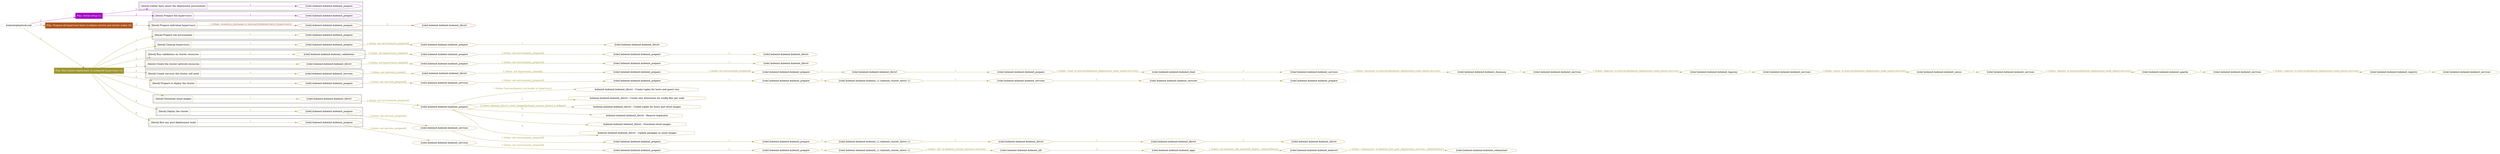 digraph {
	graph [concentrate=true ordering=in rankdir=LR ratio=fill]
	edge [esep=5 sep=10]
	"kubeinit/playbook.yml" [id=root_node style=dotted]
	play_a981d14f [label="Play: Initial setup (1)" color="#a705c7" fontcolor="#ffffff" id=play_a981d14f shape=box style=filled tooltip=localhost]
	"kubeinit/playbook.yml" -> play_a981d14f [label="1 " color="#a705c7" fontcolor="#a705c7" id=edge_689a4a62 labeltooltip="1 " tooltip="1 "]
	subgraph "kubeinit.kubeinit.kubeinit_prepare" {
		role_bfade800 [label="[role] kubeinit.kubeinit.kubeinit_prepare" color="#a705c7" id=role_bfade800 tooltip="kubeinit.kubeinit.kubeinit_prepare"]
	}
	subgraph "kubeinit.kubeinit.kubeinit_prepare" {
		role_5c2383d9 [label="[role] kubeinit.kubeinit.kubeinit_prepare" color="#a705c7" id=role_5c2383d9 tooltip="kubeinit.kubeinit.kubeinit_prepare"]
	}
	subgraph "Play: Initial setup (1)" {
		play_a981d14f -> block_0977ac97 [label=1 color="#a705c7" fontcolor="#a705c7" id=edge_7be78553 labeltooltip=1 tooltip=1]
		subgraph cluster_block_0977ac97 {
			block_0977ac97 [label="[block] Gather facts about the deployment environment" color="#a705c7" id=block_0977ac97 labeltooltip="Gather facts about the deployment environment" shape=box tooltip="Gather facts about the deployment environment"]
			block_0977ac97 -> role_bfade800 [label="1 " color="#a705c7" fontcolor="#a705c7" id=edge_4623c0ad labeltooltip="1 " tooltip="1 "]
		}
		play_a981d14f -> block_9198fc9c [label=2 color="#a705c7" fontcolor="#a705c7" id=edge_839346a3 labeltooltip=2 tooltip=2]
		subgraph cluster_block_9198fc9c {
			block_9198fc9c [label="[block] Prepare the hypervisors" color="#a705c7" id=block_9198fc9c labeltooltip="Prepare the hypervisors" shape=box tooltip="Prepare the hypervisors"]
			block_9198fc9c -> role_5c2383d9 [label="1 " color="#a705c7" fontcolor="#a705c7" id=edge_6f96dd73 labeltooltip="1 " tooltip="1 "]
		}
	}
	play_a80dada6 [label="Play: Prepare all hypervisor hosts to deploy service and cluster nodes (0)" color="#af551d" fontcolor="#ffffff" id=play_a80dada6 shape=box style=filled tooltip="Play: Prepare all hypervisor hosts to deploy service and cluster nodes (0)"]
	"kubeinit/playbook.yml" -> play_a80dada6 [label="2 " color="#af551d" fontcolor="#af551d" id=edge_2b0fc7d1 labeltooltip="2 " tooltip="2 "]
	subgraph "kubeinit.kubeinit.kubeinit_libvirt" {
		role_6629bfef [label="[role] kubeinit.kubeinit.kubeinit_libvirt" color="#af551d" id=role_6629bfef tooltip="kubeinit.kubeinit.kubeinit_libvirt"]
	}
	subgraph "kubeinit.kubeinit.kubeinit_prepare" {
		role_6b6830bf [label="[role] kubeinit.kubeinit.kubeinit_prepare" color="#af551d" id=role_6b6830bf tooltip="kubeinit.kubeinit.kubeinit_prepare"]
		role_6b6830bf -> role_6629bfef [label="1 " color="#af551d" fontcolor="#af551d" id=edge_f033f645 labeltooltip="1 " tooltip="1 "]
	}
	subgraph "Play: Prepare all hypervisor hosts to deploy service and cluster nodes (0)" {
		play_a80dada6 -> block_9c71f398 [label=1 color="#af551d" fontcolor="#af551d" id=edge_c798607e labeltooltip=1 tooltip=1]
		subgraph cluster_block_9c71f398 {
			block_9c71f398 [label="[block] Prepare individual hypervisors" color="#af551d" id=block_9c71f398 labeltooltip="Prepare individual hypervisors" shape=box tooltip="Prepare individual hypervisors"]
			block_9c71f398 -> role_6b6830bf [label="1 [when: inventory_hostname in hostvars['kubeinit-facts'].hypervisors]" color="#af551d" fontcolor="#af551d" id=edge_4c55a4d3 labeltooltip="1 [when: inventory_hostname in hostvars['kubeinit-facts'].hypervisors]" tooltip="1 [when: inventory_hostname in hostvars['kubeinit-facts'].hypervisors]"]
		}
	}
	play_4bdcff68 [label="Play: Run cluster deployment on prepared hypervisors (1)" color="#9e962e" fontcolor="#ffffff" id=play_4bdcff68 shape=box style=filled tooltip=localhost]
	"kubeinit/playbook.yml" -> play_4bdcff68 [label="3 " color="#9e962e" fontcolor="#9e962e" id=edge_6a5fc37b labeltooltip="3 " tooltip="3 "]
	subgraph "kubeinit.kubeinit.kubeinit_prepare" {
		role_1f47051b [label="[role] kubeinit.kubeinit.kubeinit_prepare" color="#9e962e" id=role_1f47051b tooltip="kubeinit.kubeinit.kubeinit_prepare"]
	}
	subgraph "kubeinit.kubeinit.kubeinit_libvirt" {
		role_e46f2770 [label="[role] kubeinit.kubeinit.kubeinit_libvirt" color="#9e962e" id=role_e46f2770 tooltip="kubeinit.kubeinit.kubeinit_libvirt"]
	}
	subgraph "kubeinit.kubeinit.kubeinit_prepare" {
		role_df3f74f2 [label="[role] kubeinit.kubeinit.kubeinit_prepare" color="#9e962e" id=role_df3f74f2 tooltip="kubeinit.kubeinit.kubeinit_prepare"]
		role_df3f74f2 -> role_e46f2770 [label="1 " color="#9e962e" fontcolor="#9e962e" id=edge_82ba7038 labeltooltip="1 " tooltip="1 "]
	}
	subgraph "kubeinit.kubeinit.kubeinit_prepare" {
		role_f6903283 [label="[role] kubeinit.kubeinit.kubeinit_prepare" color="#9e962e" id=role_f6903283 tooltip="kubeinit.kubeinit.kubeinit_prepare"]
		role_f6903283 -> role_df3f74f2 [label="1 [when: not environment_prepared]" color="#9e962e" fontcolor="#9e962e" id=edge_8fc15294 labeltooltip="1 [when: not environment_prepared]" tooltip="1 [when: not environment_prepared]"]
	}
	subgraph "kubeinit.kubeinit.kubeinit_libvirt" {
		role_05f26e0d [label="[role] kubeinit.kubeinit.kubeinit_libvirt" color="#9e962e" id=role_05f26e0d tooltip="kubeinit.kubeinit.kubeinit_libvirt"]
	}
	subgraph "kubeinit.kubeinit.kubeinit_prepare" {
		role_6579c171 [label="[role] kubeinit.kubeinit.kubeinit_prepare" color="#9e962e" id=role_6579c171 tooltip="kubeinit.kubeinit.kubeinit_prepare"]
		role_6579c171 -> role_05f26e0d [label="1 " color="#9e962e" fontcolor="#9e962e" id=edge_a091b065 labeltooltip="1 " tooltip="1 "]
	}
	subgraph "kubeinit.kubeinit.kubeinit_prepare" {
		role_9d4833fa [label="[role] kubeinit.kubeinit.kubeinit_prepare" color="#9e962e" id=role_9d4833fa tooltip="kubeinit.kubeinit.kubeinit_prepare"]
		role_9d4833fa -> role_6579c171 [label="1 [when: not environment_prepared]" color="#9e962e" fontcolor="#9e962e" id=edge_81273422 labeltooltip="1 [when: not environment_prepared]" tooltip="1 [when: not environment_prepared]"]
	}
	subgraph "kubeinit.kubeinit.kubeinit_validations" {
		role_a0d99110 [label="[role] kubeinit.kubeinit.kubeinit_validations" color="#9e962e" id=role_a0d99110 tooltip="kubeinit.kubeinit.kubeinit_validations"]
		role_a0d99110 -> role_9d4833fa [label="1 [when: not hypervisors_cleaned]" color="#9e962e" fontcolor="#9e962e" id=edge_409aff20 labeltooltip="1 [when: not hypervisors_cleaned]" tooltip="1 [when: not hypervisors_cleaned]"]
	}
	subgraph "kubeinit.kubeinit.kubeinit_libvirt" {
		role_3279d7ef [label="[role] kubeinit.kubeinit.kubeinit_libvirt" color="#9e962e" id=role_3279d7ef tooltip="kubeinit.kubeinit.kubeinit_libvirt"]
	}
	subgraph "kubeinit.kubeinit.kubeinit_prepare" {
		role_b8d92f85 [label="[role] kubeinit.kubeinit.kubeinit_prepare" color="#9e962e" id=role_b8d92f85 tooltip="kubeinit.kubeinit.kubeinit_prepare"]
		role_b8d92f85 -> role_3279d7ef [label="1 " color="#9e962e" fontcolor="#9e962e" id=edge_0ccd40df labeltooltip="1 " tooltip="1 "]
	}
	subgraph "kubeinit.kubeinit.kubeinit_prepare" {
		role_2cb5729e [label="[role] kubeinit.kubeinit.kubeinit_prepare" color="#9e962e" id=role_2cb5729e tooltip="kubeinit.kubeinit.kubeinit_prepare"]
		role_2cb5729e -> role_b8d92f85 [label="1 [when: not environment_prepared]" color="#9e962e" fontcolor="#9e962e" id=edge_20cb39b6 labeltooltip="1 [when: not environment_prepared]" tooltip="1 [when: not environment_prepared]"]
	}
	subgraph "kubeinit.kubeinit.kubeinit_libvirt" {
		role_716f9f47 [label="[role] kubeinit.kubeinit.kubeinit_libvirt" color="#9e962e" id=role_716f9f47 tooltip="kubeinit.kubeinit.kubeinit_libvirt"]
		role_716f9f47 -> role_2cb5729e [label="1 [when: not hypervisors_cleaned]" color="#9e962e" fontcolor="#9e962e" id=edge_0bb60904 labeltooltip="1 [when: not hypervisors_cleaned]" tooltip="1 [when: not hypervisors_cleaned]"]
	}
	subgraph "kubeinit.kubeinit.kubeinit_services" {
		role_99000c62 [label="[role] kubeinit.kubeinit.kubeinit_services" color="#9e962e" id=role_99000c62 tooltip="kubeinit.kubeinit.kubeinit_services"]
	}
	subgraph "kubeinit.kubeinit.kubeinit_registry" {
		role_d8d840e7 [label="[role] kubeinit.kubeinit.kubeinit_registry" color="#9e962e" id=role_d8d840e7 tooltip="kubeinit.kubeinit.kubeinit_registry"]
		role_d8d840e7 -> role_99000c62 [label="1 " color="#9e962e" fontcolor="#9e962e" id=edge_620e1dbe labeltooltip="1 " tooltip="1 "]
	}
	subgraph "kubeinit.kubeinit.kubeinit_services" {
		role_55d9ba03 [label="[role] kubeinit.kubeinit.kubeinit_services" color="#9e962e" id=role_55d9ba03 tooltip="kubeinit.kubeinit.kubeinit_services"]
		role_55d9ba03 -> role_d8d840e7 [label="1 [when: 'registry' in hostvars[kubeinit_deployment_node_name].services]" color="#9e962e" fontcolor="#9e962e" id=edge_d3a60303 labeltooltip="1 [when: 'registry' in hostvars[kubeinit_deployment_node_name].services]" tooltip="1 [when: 'registry' in hostvars[kubeinit_deployment_node_name].services]"]
	}
	subgraph "kubeinit.kubeinit.kubeinit_apache" {
		role_644242a1 [label="[role] kubeinit.kubeinit.kubeinit_apache" color="#9e962e" id=role_644242a1 tooltip="kubeinit.kubeinit.kubeinit_apache"]
		role_644242a1 -> role_55d9ba03 [label="1 " color="#9e962e" fontcolor="#9e962e" id=edge_c31ab0cc labeltooltip="1 " tooltip="1 "]
	}
	subgraph "kubeinit.kubeinit.kubeinit_services" {
		role_2852e435 [label="[role] kubeinit.kubeinit.kubeinit_services" color="#9e962e" id=role_2852e435 tooltip="kubeinit.kubeinit.kubeinit_services"]
		role_2852e435 -> role_644242a1 [label="1 [when: 'apache' in hostvars[kubeinit_deployment_node_name].services]" color="#9e962e" fontcolor="#9e962e" id=edge_99f7368f labeltooltip="1 [when: 'apache' in hostvars[kubeinit_deployment_node_name].services]" tooltip="1 [when: 'apache' in hostvars[kubeinit_deployment_node_name].services]"]
	}
	subgraph "kubeinit.kubeinit.kubeinit_nexus" {
		role_ef85c3e6 [label="[role] kubeinit.kubeinit.kubeinit_nexus" color="#9e962e" id=role_ef85c3e6 tooltip="kubeinit.kubeinit.kubeinit_nexus"]
		role_ef85c3e6 -> role_2852e435 [label="1 " color="#9e962e" fontcolor="#9e962e" id=edge_f69e87ff labeltooltip="1 " tooltip="1 "]
	}
	subgraph "kubeinit.kubeinit.kubeinit_services" {
		role_04a9035b [label="[role] kubeinit.kubeinit.kubeinit_services" color="#9e962e" id=role_04a9035b tooltip="kubeinit.kubeinit.kubeinit_services"]
		role_04a9035b -> role_ef85c3e6 [label="1 [when: 'nexus' in hostvars[kubeinit_deployment_node_name].services]" color="#9e962e" fontcolor="#9e962e" id=edge_5bac4f54 labeltooltip="1 [when: 'nexus' in hostvars[kubeinit_deployment_node_name].services]" tooltip="1 [when: 'nexus' in hostvars[kubeinit_deployment_node_name].services]"]
	}
	subgraph "kubeinit.kubeinit.kubeinit_haproxy" {
		role_777f385f [label="[role] kubeinit.kubeinit.kubeinit_haproxy" color="#9e962e" id=role_777f385f tooltip="kubeinit.kubeinit.kubeinit_haproxy"]
		role_777f385f -> role_04a9035b [label="1 " color="#9e962e" fontcolor="#9e962e" id=edge_e091d93f labeltooltip="1 " tooltip="1 "]
	}
	subgraph "kubeinit.kubeinit.kubeinit_services" {
		role_ba6990bc [label="[role] kubeinit.kubeinit.kubeinit_services" color="#9e962e" id=role_ba6990bc tooltip="kubeinit.kubeinit.kubeinit_services"]
		role_ba6990bc -> role_777f385f [label="1 [when: 'haproxy' in hostvars[kubeinit_deployment_node_name].services]" color="#9e962e" fontcolor="#9e962e" id=edge_310410b8 labeltooltip="1 [when: 'haproxy' in hostvars[kubeinit_deployment_node_name].services]" tooltip="1 [when: 'haproxy' in hostvars[kubeinit_deployment_node_name].services]"]
	}
	subgraph "kubeinit.kubeinit.kubeinit_dnsmasq" {
		role_7919b817 [label="[role] kubeinit.kubeinit.kubeinit_dnsmasq" color="#9e962e" id=role_7919b817 tooltip="kubeinit.kubeinit.kubeinit_dnsmasq"]
		role_7919b817 -> role_ba6990bc [label="1 " color="#9e962e" fontcolor="#9e962e" id=edge_9762b65a labeltooltip="1 " tooltip="1 "]
	}
	subgraph "kubeinit.kubeinit.kubeinit_services" {
		role_31069ffa [label="[role] kubeinit.kubeinit.kubeinit_services" color="#9e962e" id=role_31069ffa tooltip="kubeinit.kubeinit.kubeinit_services"]
		role_31069ffa -> role_7919b817 [label="1 [when: 'dnsmasq' in hostvars[kubeinit_deployment_node_name].services]" color="#9e962e" fontcolor="#9e962e" id=edge_dc7e9bc1 labeltooltip="1 [when: 'dnsmasq' in hostvars[kubeinit_deployment_node_name].services]" tooltip="1 [when: 'dnsmasq' in hostvars[kubeinit_deployment_node_name].services]"]
	}
	subgraph "kubeinit.kubeinit.kubeinit_bind" {
		role_9c25b1a8 [label="[role] kubeinit.kubeinit.kubeinit_bind" color="#9e962e" id=role_9c25b1a8 tooltip="kubeinit.kubeinit.kubeinit_bind"]
		role_9c25b1a8 -> role_31069ffa [label="1 " color="#9e962e" fontcolor="#9e962e" id=edge_2071c90c labeltooltip="1 " tooltip="1 "]
	}
	subgraph "kubeinit.kubeinit.kubeinit_prepare" {
		role_b4a62349 [label="[role] kubeinit.kubeinit.kubeinit_prepare" color="#9e962e" id=role_b4a62349 tooltip="kubeinit.kubeinit.kubeinit_prepare"]
		role_b4a62349 -> role_9c25b1a8 [label="1 [when: 'bind' in hostvars[kubeinit_deployment_node_name].services]" color="#9e962e" fontcolor="#9e962e" id=edge_8dfef005 labeltooltip="1 [when: 'bind' in hostvars[kubeinit_deployment_node_name].services]" tooltip="1 [when: 'bind' in hostvars[kubeinit_deployment_node_name].services]"]
	}
	subgraph "kubeinit.kubeinit.kubeinit_libvirt" {
		role_ba1ae463 [label="[role] kubeinit.kubeinit.kubeinit_libvirt" color="#9e962e" id=role_ba1ae463 tooltip="kubeinit.kubeinit.kubeinit_libvirt"]
		role_ba1ae463 -> role_b4a62349 [label="1 " color="#9e962e" fontcolor="#9e962e" id=edge_7b5386f0 labeltooltip="1 " tooltip="1 "]
	}
	subgraph "kubeinit.kubeinit.kubeinit_prepare" {
		role_8bc33247 [label="[role] kubeinit.kubeinit.kubeinit_prepare" color="#9e962e" id=role_8bc33247 tooltip="kubeinit.kubeinit.kubeinit_prepare"]
		role_8bc33247 -> role_ba1ae463 [label="1 " color="#9e962e" fontcolor="#9e962e" id=edge_347d5e3d labeltooltip="1 " tooltip="1 "]
	}
	subgraph "kubeinit.kubeinit.kubeinit_prepare" {
		role_2e3af6b3 [label="[role] kubeinit.kubeinit.kubeinit_prepare" color="#9e962e" id=role_2e3af6b3 tooltip="kubeinit.kubeinit.kubeinit_prepare"]
		role_2e3af6b3 -> role_8bc33247 [label="1 [when: not environment_prepared]" color="#9e962e" fontcolor="#9e962e" id=edge_7c8c9c96 labeltooltip="1 [when: not environment_prepared]" tooltip="1 [when: not environment_prepared]"]
	}
	subgraph "kubeinit.kubeinit.kubeinit_libvirt" {
		role_b26b90f8 [label="[role] kubeinit.kubeinit.kubeinit_libvirt" color="#9e962e" id=role_b26b90f8 tooltip="kubeinit.kubeinit.kubeinit_libvirt"]
		role_b26b90f8 -> role_2e3af6b3 [label="1 [when: not hypervisors_cleaned]" color="#9e962e" fontcolor="#9e962e" id=edge_a44d1f55 labeltooltip="1 [when: not hypervisors_cleaned]" tooltip="1 [when: not hypervisors_cleaned]"]
	}
	subgraph "kubeinit.kubeinit.kubeinit_services" {
		role_d05f73f3 [label="[role] kubeinit.kubeinit.kubeinit_services" color="#9e962e" id=role_d05f73f3 tooltip="kubeinit.kubeinit.kubeinit_services"]
		role_d05f73f3 -> role_b26b90f8 [label="1 [when: not network_created]" color="#9e962e" fontcolor="#9e962e" id=edge_9a34d661 labeltooltip="1 [when: not network_created]" tooltip="1 [when: not network_created]"]
	}
	subgraph "kubeinit.kubeinit.kubeinit_prepare" {
		role_53d9d784 [label="[role] kubeinit.kubeinit.kubeinit_prepare" color="#9e962e" id=role_53d9d784 tooltip="kubeinit.kubeinit.kubeinit_prepare"]
	}
	subgraph "kubeinit.kubeinit.kubeinit_services" {
		role_ed61da20 [label="[role] kubeinit.kubeinit.kubeinit_services" color="#9e962e" id=role_ed61da20 tooltip="kubeinit.kubeinit.kubeinit_services"]
		role_ed61da20 -> role_53d9d784 [label="1 " color="#9e962e" fontcolor="#9e962e" id=edge_96fabaf9 labeltooltip="1 " tooltip="1 "]
	}
	subgraph "kubeinit.kubeinit.kubeinit_services" {
		role_675d006a [label="[role] kubeinit.kubeinit.kubeinit_services" color="#9e962e" id=role_675d006a tooltip="kubeinit.kubeinit.kubeinit_services"]
		role_675d006a -> role_ed61da20 [label="1 " color="#9e962e" fontcolor="#9e962e" id=edge_efffbd79 labeltooltip="1 " tooltip="1 "]
	}
	subgraph "kubeinit.kubeinit.kubeinit_{{ kubeinit_cluster_distro }}" {
		role_2bb3eb5d [label="[role] kubeinit.kubeinit.kubeinit_{{ kubeinit_cluster_distro }}" color="#9e962e" id=role_2bb3eb5d tooltip="kubeinit.kubeinit.kubeinit_{{ kubeinit_cluster_distro }}"]
		role_2bb3eb5d -> role_675d006a [label="1 " color="#9e962e" fontcolor="#9e962e" id=edge_19afedb4 labeltooltip="1 " tooltip="1 "]
	}
	subgraph "kubeinit.kubeinit.kubeinit_prepare" {
		role_1e234542 [label="[role] kubeinit.kubeinit.kubeinit_prepare" color="#9e962e" id=role_1e234542 tooltip="kubeinit.kubeinit.kubeinit_prepare"]
		role_1e234542 -> role_2bb3eb5d [label="1 " color="#9e962e" fontcolor="#9e962e" id=edge_72479907 labeltooltip="1 " tooltip="1 "]
	}
	subgraph "kubeinit.kubeinit.kubeinit_prepare" {
		role_edade242 [label="[role] kubeinit.kubeinit.kubeinit_prepare" color="#9e962e" id=role_edade242 tooltip="kubeinit.kubeinit.kubeinit_prepare"]
		role_edade242 -> role_1e234542 [label="1 " color="#9e962e" fontcolor="#9e962e" id=edge_02ad8aba labeltooltip="1 " tooltip="1 "]
	}
	subgraph "kubeinit.kubeinit.kubeinit_services" {
		role_ef4ecfa6 [label="[role] kubeinit.kubeinit.kubeinit_services" color="#9e962e" id=role_ef4ecfa6 tooltip="kubeinit.kubeinit.kubeinit_services"]
		role_ef4ecfa6 -> role_edade242 [label="1 [when: not environment_prepared]" color="#9e962e" fontcolor="#9e962e" id=edge_a203b731 labeltooltip="1 [when: not environment_prepared]" tooltip="1 [when: not environment_prepared]"]
	}
	subgraph "kubeinit.kubeinit.kubeinit_prepare" {
		role_37c4acb2 [label="[role] kubeinit.kubeinit.kubeinit_prepare" color="#9e962e" id=role_37c4acb2 tooltip="kubeinit.kubeinit.kubeinit_prepare"]
		role_37c4acb2 -> role_ef4ecfa6 [label="1 [when: not services_prepared]" color="#9e962e" fontcolor="#9e962e" id=edge_c5634179 labeltooltip="1 [when: not services_prepared]" tooltip="1 [when: not services_prepared]"]
	}
	subgraph "kubeinit.kubeinit.kubeinit_prepare" {
		role_d75ce7f3 [label="[role] kubeinit.kubeinit.kubeinit_prepare" color="#9e962e" id=role_d75ce7f3 tooltip="kubeinit.kubeinit.kubeinit_prepare"]
		task_c2ea7c3c [label="kubeinit.kubeinit.kubeinit_libvirt : Create tuples for hosts and guest vms" color="#9e962e" id=task_c2ea7c3c shape=octagon tooltip="kubeinit.kubeinit.kubeinit_libvirt : Create tuples for hosts and guest vms"]
		role_d75ce7f3 -> task_c2ea7c3c [label="1 [when: hostvars[guest_vm].target in hypervisor]" color="#9e962e" fontcolor="#9e962e" id=edge_5d566c77 labeltooltip="1 [when: hostvars[guest_vm].target in hypervisor]" tooltip="1 [when: hostvars[guest_vm].target in hypervisor]"]
		task_b0c52556 [label="kubeinit.kubeinit.kubeinit_libvirt : Create new directories for config files per node" color="#9e962e" id=task_b0c52556 shape=octagon tooltip="kubeinit.kubeinit.kubeinit_libvirt : Create new directories for config files per node"]
		role_d75ce7f3 -> task_b0c52556 [label="2 " color="#9e962e" fontcolor="#9e962e" id=edge_33e0cc7e labeltooltip="2 " tooltip="2 "]
		task_f319d28f [label="kubeinit.kubeinit.kubeinit_libvirt : Create tuples for hosts and cloud images" color="#9e962e" id=task_f319d28f shape=octagon tooltip="kubeinit.kubeinit.kubeinit_libvirt : Create tuples for hosts and cloud images"]
		role_d75ce7f3 -> task_f319d28f [label="3 [when: kubeinit_libvirt_cloud_images[kubeinit_cluster_distro] is defined]" color="#9e962e" fontcolor="#9e962e" id=edge_8440027e labeltooltip="3 [when: kubeinit_libvirt_cloud_images[kubeinit_cluster_distro] is defined]" tooltip="3 [when: kubeinit_libvirt_cloud_images[kubeinit_cluster_distro] is defined]"]
		task_0547437a [label="kubeinit.kubeinit.kubeinit_libvirt : Remove duplicates" color="#9e962e" id=task_0547437a shape=octagon tooltip="kubeinit.kubeinit.kubeinit_libvirt : Remove duplicates"]
		role_d75ce7f3 -> task_0547437a [label="4 " color="#9e962e" fontcolor="#9e962e" id=edge_bf1b28aa labeltooltip="4 " tooltip="4 "]
		task_c9f42b1a [label="kubeinit.kubeinit.kubeinit_libvirt : Download cloud images" color="#9e962e" id=task_c9f42b1a shape=octagon tooltip="kubeinit.kubeinit.kubeinit_libvirt : Download cloud images"]
		role_d75ce7f3 -> task_c9f42b1a [label="5 " color="#9e962e" fontcolor="#9e962e" id=edge_ab193f8b labeltooltip="5 " tooltip="5 "]
		task_0560b2fc [label="kubeinit.kubeinit.kubeinit_libvirt : Update packages in cloud images" color="#9e962e" id=task_0560b2fc shape=octagon tooltip="kubeinit.kubeinit.kubeinit_libvirt : Update packages in cloud images"]
		role_d75ce7f3 -> task_0560b2fc [label="6 " color="#9e962e" fontcolor="#9e962e" id=edge_bebd528e labeltooltip="6 " tooltip="6 "]
	}
	subgraph "kubeinit.kubeinit.kubeinit_libvirt" {
		role_985600a8 [label="[role] kubeinit.kubeinit.kubeinit_libvirt" color="#9e962e" id=role_985600a8 tooltip="kubeinit.kubeinit.kubeinit_libvirt"]
		role_985600a8 -> role_d75ce7f3 [label="1 [when: not environment_prepared]" color="#9e962e" fontcolor="#9e962e" id=edge_fd982442 labeltooltip="1 [when: not environment_prepared]" tooltip="1 [when: not environment_prepared]"]
	}
	subgraph "kubeinit.kubeinit.kubeinit_libvirt" {
		role_b0e34cab [label="[role] kubeinit.kubeinit.kubeinit_libvirt" color="#9e962e" id=role_b0e34cab tooltip="kubeinit.kubeinit.kubeinit_libvirt"]
	}
	subgraph "kubeinit.kubeinit.kubeinit_libvirt" {
		role_a5b2e72a [label="[role] kubeinit.kubeinit.kubeinit_libvirt" color="#9e962e" id=role_a5b2e72a tooltip="kubeinit.kubeinit.kubeinit_libvirt"]
		role_a5b2e72a -> role_b0e34cab [label="1 " color="#9e962e" fontcolor="#9e962e" id=edge_4d934eac labeltooltip="1 " tooltip="1 "]
	}
	subgraph "kubeinit.kubeinit.kubeinit_libvirt" {
		role_96450e62 [label="[role] kubeinit.kubeinit.kubeinit_libvirt" color="#9e962e" id=role_96450e62 tooltip="kubeinit.kubeinit.kubeinit_libvirt"]
		role_96450e62 -> role_a5b2e72a [label="1 " color="#9e962e" fontcolor="#9e962e" id=edge_c716169d labeltooltip="1 " tooltip="1 "]
	}
	subgraph "kubeinit.kubeinit.kubeinit_{{ kubeinit_cluster_distro }}" {
		role_07612e15 [label="[role] kubeinit.kubeinit.kubeinit_{{ kubeinit_cluster_distro }}" color="#9e962e" id=role_07612e15 tooltip="kubeinit.kubeinit.kubeinit_{{ kubeinit_cluster_distro }}"]
		role_07612e15 -> role_96450e62 [label="1 " color="#9e962e" fontcolor="#9e962e" id=edge_746f8055 labeltooltip="1 " tooltip="1 "]
	}
	subgraph "kubeinit.kubeinit.kubeinit_prepare" {
		role_da3d4d73 [label="[role] kubeinit.kubeinit.kubeinit_prepare" color="#9e962e" id=role_da3d4d73 tooltip="kubeinit.kubeinit.kubeinit_prepare"]
		role_da3d4d73 -> role_07612e15 [label="1 " color="#9e962e" fontcolor="#9e962e" id=edge_9c5f377f labeltooltip="1 " tooltip="1 "]
	}
	subgraph "kubeinit.kubeinit.kubeinit_prepare" {
		role_e8faf91f [label="[role] kubeinit.kubeinit.kubeinit_prepare" color="#9e962e" id=role_e8faf91f tooltip="kubeinit.kubeinit.kubeinit_prepare"]
		role_e8faf91f -> role_da3d4d73 [label="1 " color="#9e962e" fontcolor="#9e962e" id=edge_14b36c5f labeltooltip="1 " tooltip="1 "]
	}
	subgraph "kubeinit.kubeinit.kubeinit_services" {
		role_386dbac3 [label="[role] kubeinit.kubeinit.kubeinit_services" color="#9e962e" id=role_386dbac3 tooltip="kubeinit.kubeinit.kubeinit_services"]
		role_386dbac3 -> role_e8faf91f [label="1 [when: not environment_prepared]" color="#9e962e" fontcolor="#9e962e" id=edge_e56b618e labeltooltip="1 [when: not environment_prepared]" tooltip="1 [when: not environment_prepared]"]
	}
	subgraph "kubeinit.kubeinit.kubeinit_prepare" {
		role_8469f424 [label="[role] kubeinit.kubeinit.kubeinit_prepare" color="#9e962e" id=role_8469f424 tooltip="kubeinit.kubeinit.kubeinit_prepare"]
		role_8469f424 -> role_386dbac3 [label="1 [when: not services_prepared]" color="#9e962e" fontcolor="#9e962e" id=edge_d691bb13 labeltooltip="1 [when: not services_prepared]" tooltip="1 [when: not services_prepared]"]
	}
	subgraph "kubeinit.kubeinit.kubeinit_submariner" {
		role_a9d8b740 [label="[role] kubeinit.kubeinit.kubeinit_submariner" color="#9e962e" id=role_a9d8b740 tooltip="kubeinit.kubeinit.kubeinit_submariner"]
	}
	subgraph "kubeinit.kubeinit.kubeinit_kubevirt" {
		role_c40a6612 [label="[role] kubeinit.kubeinit.kubeinit_kubevirt" color="#9e962e" id=role_c40a6612 tooltip="kubeinit.kubeinit.kubeinit_kubevirt"]
		role_c40a6612 -> role_a9d8b740 [label="1 [when: 'submariner' in kubeinit_fact_post_deployment_services | default(False)]" color="#9e962e" fontcolor="#9e962e" id=edge_ed28aed3 labeltooltip="1 [when: 'submariner' in kubeinit_fact_post_deployment_services | default(False)]" tooltip="1 [when: 'submariner' in kubeinit_fact_post_deployment_services | default(False)]"]
	}
	subgraph "kubeinit.kubeinit.kubeinit_apps" {
		role_eb2c0f80 [label="[role] kubeinit.kubeinit.kubeinit_apps" color="#9e962e" id=role_eb2c0f80 tooltip="kubeinit.kubeinit.kubeinit_apps"]
		role_eb2c0f80 -> role_c40a6612 [label="1 [when: not kubeinit_okd_openshift_deploy | default(False)]" color="#9e962e" fontcolor="#9e962e" id=edge_3a25b093 labeltooltip="1 [when: not kubeinit_okd_openshift_deploy | default(False)]" tooltip="1 [when: not kubeinit_okd_openshift_deploy | default(False)]"]
	}
	subgraph "kubeinit.kubeinit.kubeinit_nfs" {
		role_36ced2a0 [label="[role] kubeinit.kubeinit.kubeinit_nfs" color="#9e962e" id=role_36ced2a0 tooltip="kubeinit.kubeinit.kubeinit_nfs"]
		role_36ced2a0 -> role_eb2c0f80 [label="1 " color="#9e962e" fontcolor="#9e962e" id=edge_524d5b2b labeltooltip="1 " tooltip="1 "]
	}
	subgraph "kubeinit.kubeinit.kubeinit_{{ kubeinit_cluster_distro }}" {
		role_99cf174a [label="[role] kubeinit.kubeinit.kubeinit_{{ kubeinit_cluster_distro }}" color="#9e962e" id=role_99cf174a tooltip="kubeinit.kubeinit.kubeinit_{{ kubeinit_cluster_distro }}"]
		role_99cf174a -> role_36ced2a0 [label="1 [when: 'nfs' in kubeinit_cluster_hostvars.services]" color="#9e962e" fontcolor="#9e962e" id=edge_952bcb26 labeltooltip="1 [when: 'nfs' in kubeinit_cluster_hostvars.services]" tooltip="1 [when: 'nfs' in kubeinit_cluster_hostvars.services]"]
	}
	subgraph "kubeinit.kubeinit.kubeinit_prepare" {
		role_90fd671b [label="[role] kubeinit.kubeinit.kubeinit_prepare" color="#9e962e" id=role_90fd671b tooltip="kubeinit.kubeinit.kubeinit_prepare"]
		role_90fd671b -> role_99cf174a [label="1 " color="#9e962e" fontcolor="#9e962e" id=edge_1d2e213b labeltooltip="1 " tooltip="1 "]
	}
	subgraph "kubeinit.kubeinit.kubeinit_prepare" {
		role_6ced69fc [label="[role] kubeinit.kubeinit.kubeinit_prepare" color="#9e962e" id=role_6ced69fc tooltip="kubeinit.kubeinit.kubeinit_prepare"]
		role_6ced69fc -> role_90fd671b [label="1 " color="#9e962e" fontcolor="#9e962e" id=edge_c2ac0fd2 labeltooltip="1 " tooltip="1 "]
	}
	subgraph "kubeinit.kubeinit.kubeinit_services" {
		role_2c8c32ea [label="[role] kubeinit.kubeinit.kubeinit_services" color="#9e962e" id=role_2c8c32ea tooltip="kubeinit.kubeinit.kubeinit_services"]
		role_2c8c32ea -> role_6ced69fc [label="1 [when: not environment_prepared]" color="#9e962e" fontcolor="#9e962e" id=edge_01cf3be8 labeltooltip="1 [when: not environment_prepared]" tooltip="1 [when: not environment_prepared]"]
	}
	subgraph "kubeinit.kubeinit.kubeinit_prepare" {
		role_be88555e [label="[role] kubeinit.kubeinit.kubeinit_prepare" color="#9e962e" id=role_be88555e tooltip="kubeinit.kubeinit.kubeinit_prepare"]
		role_be88555e -> role_2c8c32ea [label="1 [when: not services_prepared]" color="#9e962e" fontcolor="#9e962e" id=edge_4b7f0769 labeltooltip="1 [when: not services_prepared]" tooltip="1 [when: not services_prepared]"]
	}
	subgraph "Play: Run cluster deployment on prepared hypervisors (1)" {
		play_4bdcff68 -> block_f5c106af [label=1 color="#9e962e" fontcolor="#9e962e" id=edge_bf3960ab labeltooltip=1 tooltip=1]
		subgraph cluster_block_f5c106af {
			block_f5c106af [label="[block] Prepare the environment" color="#9e962e" id=block_f5c106af labeltooltip="Prepare the environment" shape=box tooltip="Prepare the environment"]
			block_f5c106af -> role_1f47051b [label="1 " color="#9e962e" fontcolor="#9e962e" id=edge_22174b91 labeltooltip="1 " tooltip="1 "]
		}
		play_4bdcff68 -> block_f5b09539 [label=2 color="#9e962e" fontcolor="#9e962e" id=edge_16905b59 labeltooltip=2 tooltip=2]
		subgraph cluster_block_f5b09539 {
			block_f5b09539 [label="[block] Cleanup hypervisors" color="#9e962e" id=block_f5b09539 labeltooltip="Cleanup hypervisors" shape=box tooltip="Cleanup hypervisors"]
			block_f5b09539 -> role_f6903283 [label="1 " color="#9e962e" fontcolor="#9e962e" id=edge_62559a44 labeltooltip="1 " tooltip="1 "]
		}
		play_4bdcff68 -> block_0d6cbf7c [label=3 color="#9e962e" fontcolor="#9e962e" id=edge_569f5a03 labeltooltip=3 tooltip=3]
		subgraph cluster_block_0d6cbf7c {
			block_0d6cbf7c [label="[block] Run validations on cluster resources" color="#9e962e" id=block_0d6cbf7c labeltooltip="Run validations on cluster resources" shape=box tooltip="Run validations on cluster resources"]
			block_0d6cbf7c -> role_a0d99110 [label="1 " color="#9e962e" fontcolor="#9e962e" id=edge_a6901a65 labeltooltip="1 " tooltip="1 "]
		}
		play_4bdcff68 -> block_ea68ad32 [label=4 color="#9e962e" fontcolor="#9e962e" id=edge_b1d73adf labeltooltip=4 tooltip=4]
		subgraph cluster_block_ea68ad32 {
			block_ea68ad32 [label="[block] Create the cluster network resources" color="#9e962e" id=block_ea68ad32 labeltooltip="Create the cluster network resources" shape=box tooltip="Create the cluster network resources"]
			block_ea68ad32 -> role_716f9f47 [label="1 " color="#9e962e" fontcolor="#9e962e" id=edge_a9b0e087 labeltooltip="1 " tooltip="1 "]
		}
		play_4bdcff68 -> block_8a5f3c83 [label=5 color="#9e962e" fontcolor="#9e962e" id=edge_8531ddf4 labeltooltip=5 tooltip=5]
		subgraph cluster_block_8a5f3c83 {
			block_8a5f3c83 [label="[block] Create services the cluster will need" color="#9e962e" id=block_8a5f3c83 labeltooltip="Create services the cluster will need" shape=box tooltip="Create services the cluster will need"]
			block_8a5f3c83 -> role_d05f73f3 [label="1 " color="#9e962e" fontcolor="#9e962e" id=edge_12fe9e1b labeltooltip="1 " tooltip="1 "]
		}
		play_4bdcff68 -> block_e4c2fec3 [label=6 color="#9e962e" fontcolor="#9e962e" id=edge_50e74a58 labeltooltip=6 tooltip=6]
		subgraph cluster_block_e4c2fec3 {
			block_e4c2fec3 [label="[block] Prepare to deploy the cluster" color="#9e962e" id=block_e4c2fec3 labeltooltip="Prepare to deploy the cluster" shape=box tooltip="Prepare to deploy the cluster"]
			block_e4c2fec3 -> role_37c4acb2 [label="1 " color="#9e962e" fontcolor="#9e962e" id=edge_532c9557 labeltooltip="1 " tooltip="1 "]
		}
		play_4bdcff68 -> block_167b82e6 [label=7 color="#9e962e" fontcolor="#9e962e" id=edge_dfe87e65 labeltooltip=7 tooltip=7]
		subgraph cluster_block_167b82e6 {
			block_167b82e6 [label="[block] Download cloud images" color="#9e962e" id=block_167b82e6 labeltooltip="Download cloud images" shape=box tooltip="Download cloud images"]
			block_167b82e6 -> role_985600a8 [label="1 " color="#9e962e" fontcolor="#9e962e" id=edge_291e056b labeltooltip="1 " tooltip="1 "]
		}
		play_4bdcff68 -> block_39e6c532 [label=8 color="#9e962e" fontcolor="#9e962e" id=edge_787801fe labeltooltip=8 tooltip=8]
		subgraph cluster_block_39e6c532 {
			block_39e6c532 [label="[block] Deploy the cluster" color="#9e962e" id=block_39e6c532 labeltooltip="Deploy the cluster" shape=box tooltip="Deploy the cluster"]
			block_39e6c532 -> role_8469f424 [label="1 " color="#9e962e" fontcolor="#9e962e" id=edge_9769e29b labeltooltip="1 " tooltip="1 "]
		}
		play_4bdcff68 -> block_3be9fb4f [label=9 color="#9e962e" fontcolor="#9e962e" id=edge_ac7c8c58 labeltooltip=9 tooltip=9]
		subgraph cluster_block_3be9fb4f {
			block_3be9fb4f [label="[block] Run any post-deployment tasks" color="#9e962e" id=block_3be9fb4f labeltooltip="Run any post-deployment tasks" shape=box tooltip="Run any post-deployment tasks"]
			block_3be9fb4f -> role_be88555e [label="1 " color="#9e962e" fontcolor="#9e962e" id=edge_e800fd6f labeltooltip="1 " tooltip="1 "]
		}
	}
}
